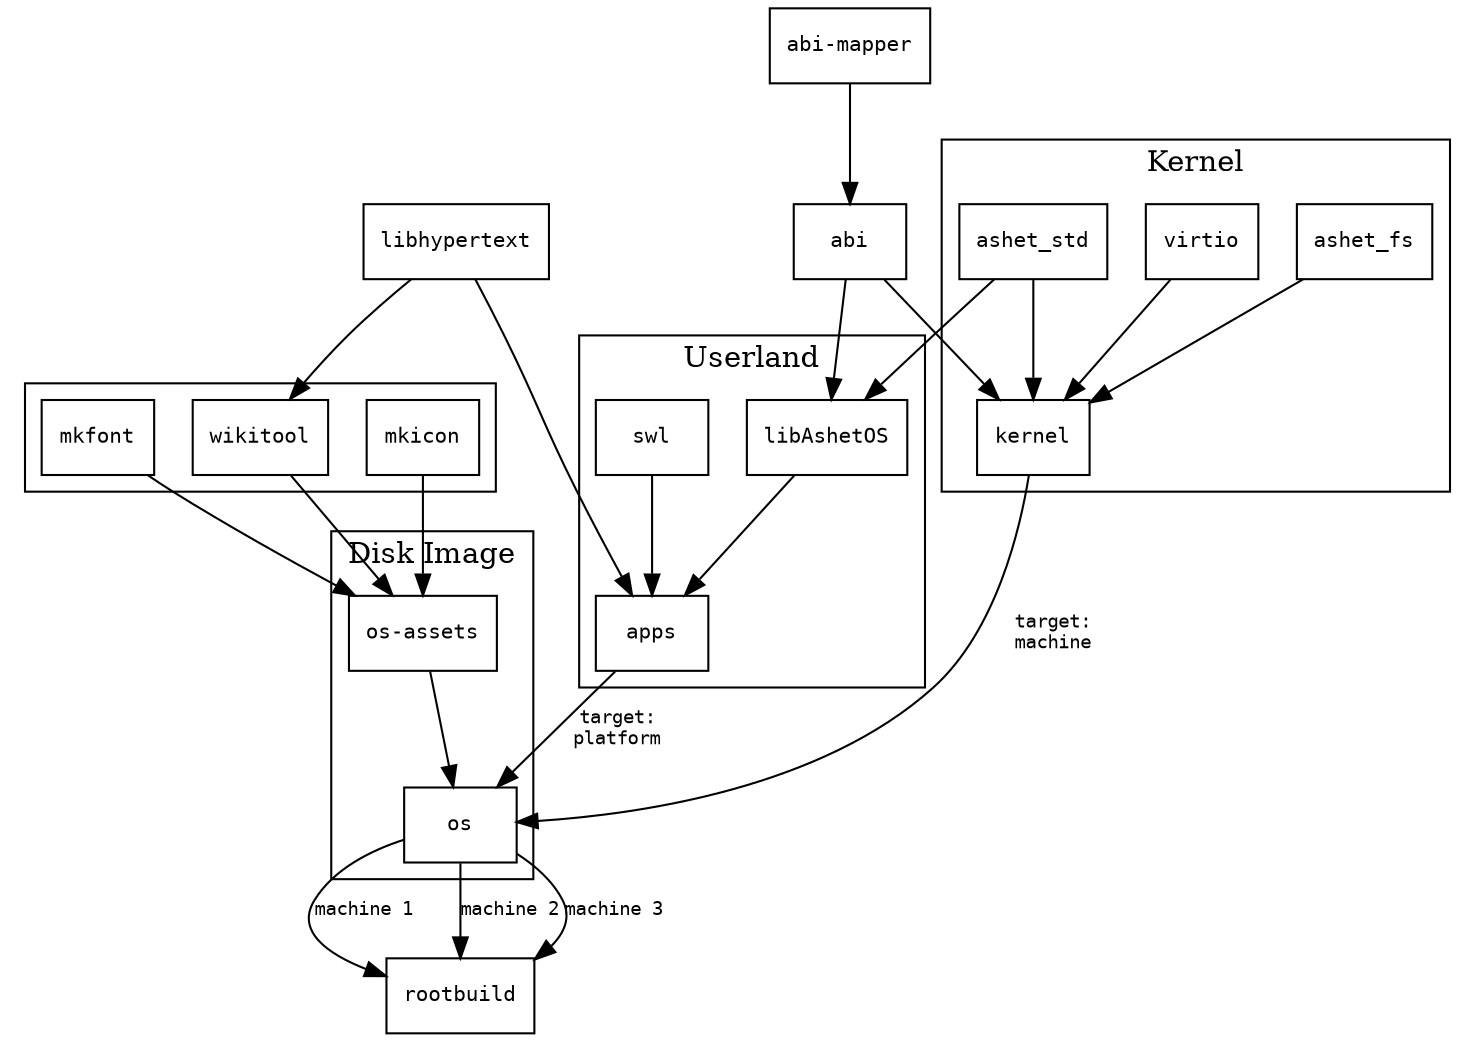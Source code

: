 digraph {
    rankdir = TB;
    node [shape = box; fontsize = 10; fontname = monospace;];
    edge [fontsize = 9; fontname = monospace;];
    
    
    abi;
    abi_mapper [label = "abi-mapper";];
    
    libhypertext;
    
    subgraph cluster_tools {
        wikitool;
        mkicon;
        mkfont;
    }
    
    
    subgraph cluster_userland {
        label = "Userland";
        
        libAshetOS;
        swl;
        
        apps [label = "apps";];
    }
    
    subgraph cluster_kernel {
        label = "Kernel";
        kernel;
        ashet_std;
        ashet_fs;
        virtio;
    }
    
    subgraph cluster_disk {
        label = "Disk Image";
        
        rootfs [label = "os";];
        assets [label = "os-assets";];
    }
    
    
    
    
    
    abi_mapper -> abi;
    
    abi -> libAshetOS;
    ashet_std -> libAshetOS;
    
    
    abi -> kernel;
    virtio -> kernel;
    ashet_fs -> kernel;
    ashet_std -> kernel;
    
    
    libAshetOS -> apps;
    swl -> apps;
    libhypertext -> apps;
    
    libhypertext -> wikitool;
    
    
    mkfont -> assets;
    mkicon -> assets;
    wikitool -> assets;
    
    assets -> rootfs;
    kernel -> rootfs [label = "target:\nmachine";];
    apps -> rootfs [label = "target:\nplatform";];
    
    rootfs -> rootbuild [label = "machine 1";];
    rootfs -> rootbuild [label = "machine 2";];
    rootfs -> rootbuild [label = "machine 3";];
}